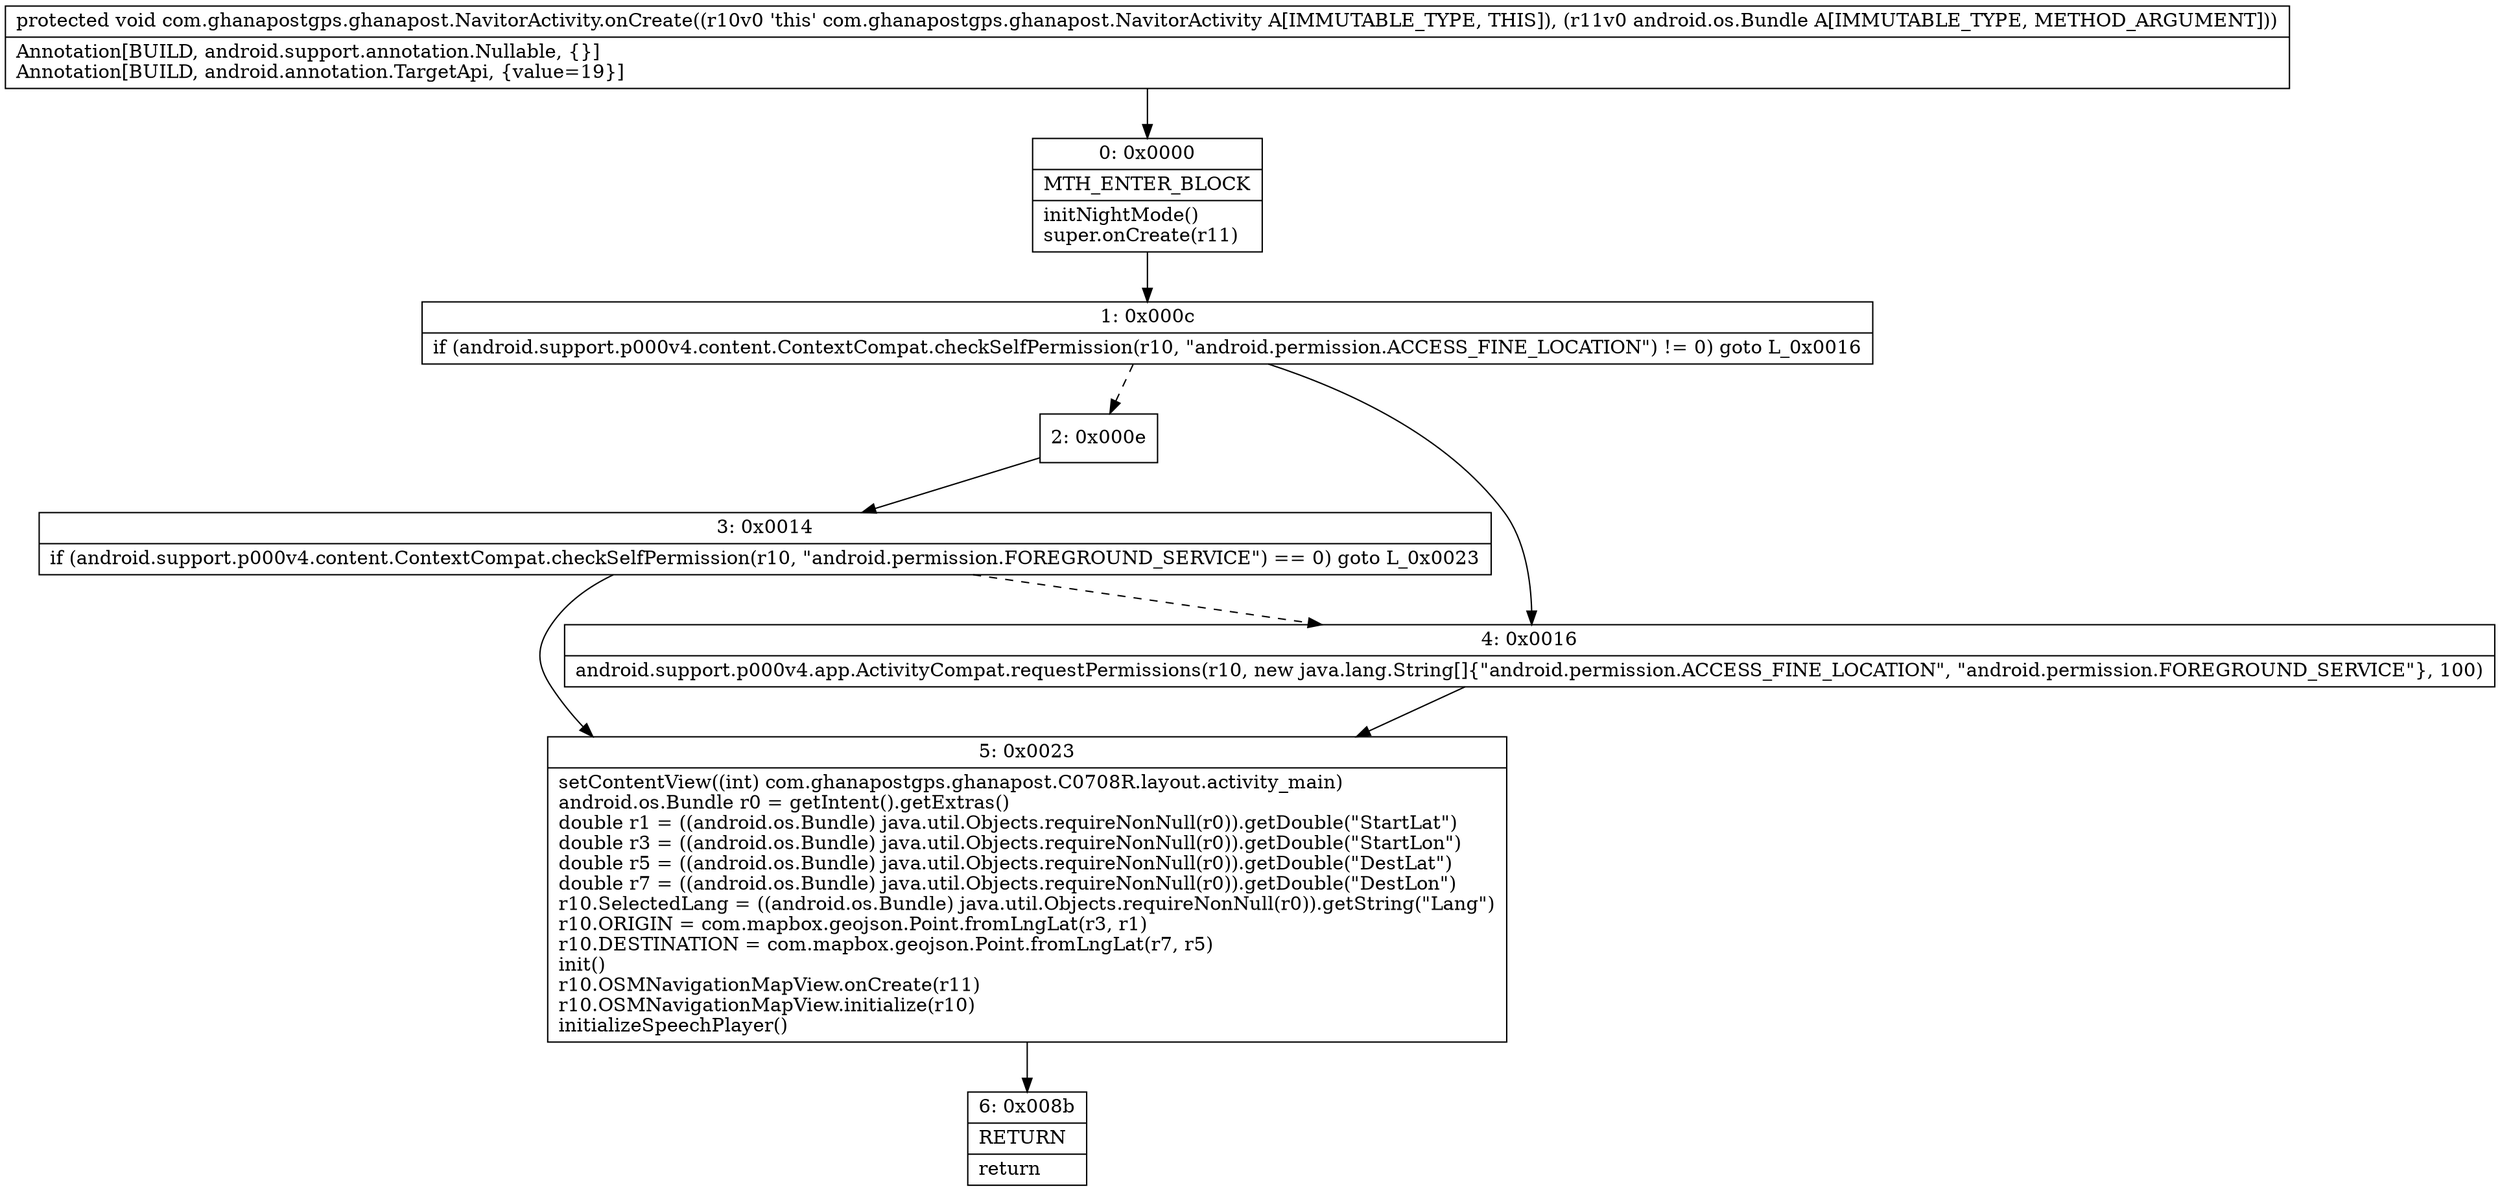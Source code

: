 digraph "CFG forcom.ghanapostgps.ghanapost.NavitorActivity.onCreate(Landroid\/os\/Bundle;)V" {
Node_0 [shape=record,label="{0\:\ 0x0000|MTH_ENTER_BLOCK\l|initNightMode()\lsuper.onCreate(r11)\l}"];
Node_1 [shape=record,label="{1\:\ 0x000c|if (android.support.p000v4.content.ContextCompat.checkSelfPermission(r10, \"android.permission.ACCESS_FINE_LOCATION\") != 0) goto L_0x0016\l}"];
Node_2 [shape=record,label="{2\:\ 0x000e}"];
Node_3 [shape=record,label="{3\:\ 0x0014|if (android.support.p000v4.content.ContextCompat.checkSelfPermission(r10, \"android.permission.FOREGROUND_SERVICE\") == 0) goto L_0x0023\l}"];
Node_4 [shape=record,label="{4\:\ 0x0016|android.support.p000v4.app.ActivityCompat.requestPermissions(r10, new java.lang.String[]\{\"android.permission.ACCESS_FINE_LOCATION\", \"android.permission.FOREGROUND_SERVICE\"\}, 100)\l}"];
Node_5 [shape=record,label="{5\:\ 0x0023|setContentView((int) com.ghanapostgps.ghanapost.C0708R.layout.activity_main)\landroid.os.Bundle r0 = getIntent().getExtras()\ldouble r1 = ((android.os.Bundle) java.util.Objects.requireNonNull(r0)).getDouble(\"StartLat\")\ldouble r3 = ((android.os.Bundle) java.util.Objects.requireNonNull(r0)).getDouble(\"StartLon\")\ldouble r5 = ((android.os.Bundle) java.util.Objects.requireNonNull(r0)).getDouble(\"DestLat\")\ldouble r7 = ((android.os.Bundle) java.util.Objects.requireNonNull(r0)).getDouble(\"DestLon\")\lr10.SelectedLang = ((android.os.Bundle) java.util.Objects.requireNonNull(r0)).getString(\"Lang\")\lr10.ORIGIN = com.mapbox.geojson.Point.fromLngLat(r3, r1)\lr10.DESTINATION = com.mapbox.geojson.Point.fromLngLat(r7, r5)\linit()\lr10.OSMNavigationMapView.onCreate(r11)\lr10.OSMNavigationMapView.initialize(r10)\linitializeSpeechPlayer()\l}"];
Node_6 [shape=record,label="{6\:\ 0x008b|RETURN\l|return\l}"];
MethodNode[shape=record,label="{protected void com.ghanapostgps.ghanapost.NavitorActivity.onCreate((r10v0 'this' com.ghanapostgps.ghanapost.NavitorActivity A[IMMUTABLE_TYPE, THIS]), (r11v0 android.os.Bundle A[IMMUTABLE_TYPE, METHOD_ARGUMENT]))  | Annotation[BUILD, android.support.annotation.Nullable, \{\}]\lAnnotation[BUILD, android.annotation.TargetApi, \{value=19\}]\l}"];
MethodNode -> Node_0;
Node_0 -> Node_1;
Node_1 -> Node_2[style=dashed];
Node_1 -> Node_4;
Node_2 -> Node_3;
Node_3 -> Node_4[style=dashed];
Node_3 -> Node_5;
Node_4 -> Node_5;
Node_5 -> Node_6;
}

